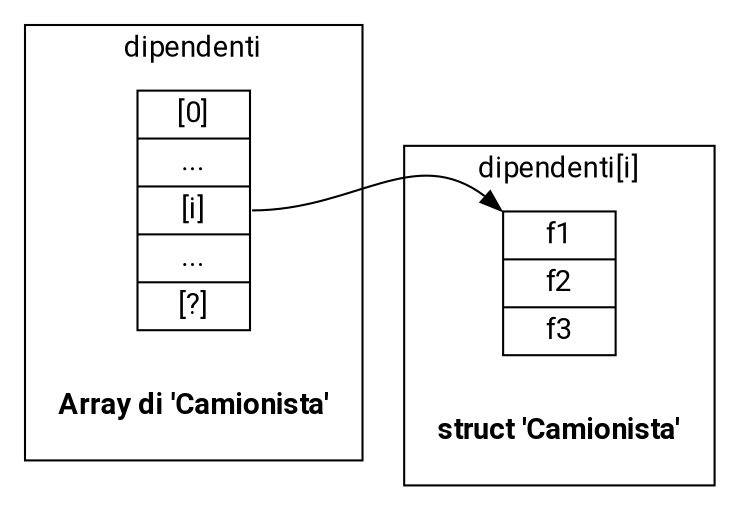 
	digraph g {
		graph [
			rankdir = "LR"
		];
		
	subgraph cluster_00 {
        label = "dipendenti";
        fontname = "Roboto Condensed Regular"
        "node000" [
            label = "[0]|...| <ty0> [i] |...| [?]"
            shape = "record"
            fontname = "Roboto Condensed Regular"
         ];
         "node001" [
            label="Array di 'Camionista'"
            shape=plaintext
            fontname="Roboto Condensed Bold"
         ]
    }

	subgraph cluster_01 {
        label = "dipendenti[i]";
        fontname = "Roboto Condensed Regular"
        "node010" [
            label = "f1 | f2 | f3"
            shape = "record"
            fontname = "Roboto Condensed Regular"
            ];

        "node011" [
            label="struct 'Camionista'"
            shape=plaintext
            fontname="Roboto Condensed Bold"
        ]
    }

	node000:ty0 -> node010:nw

	}
	